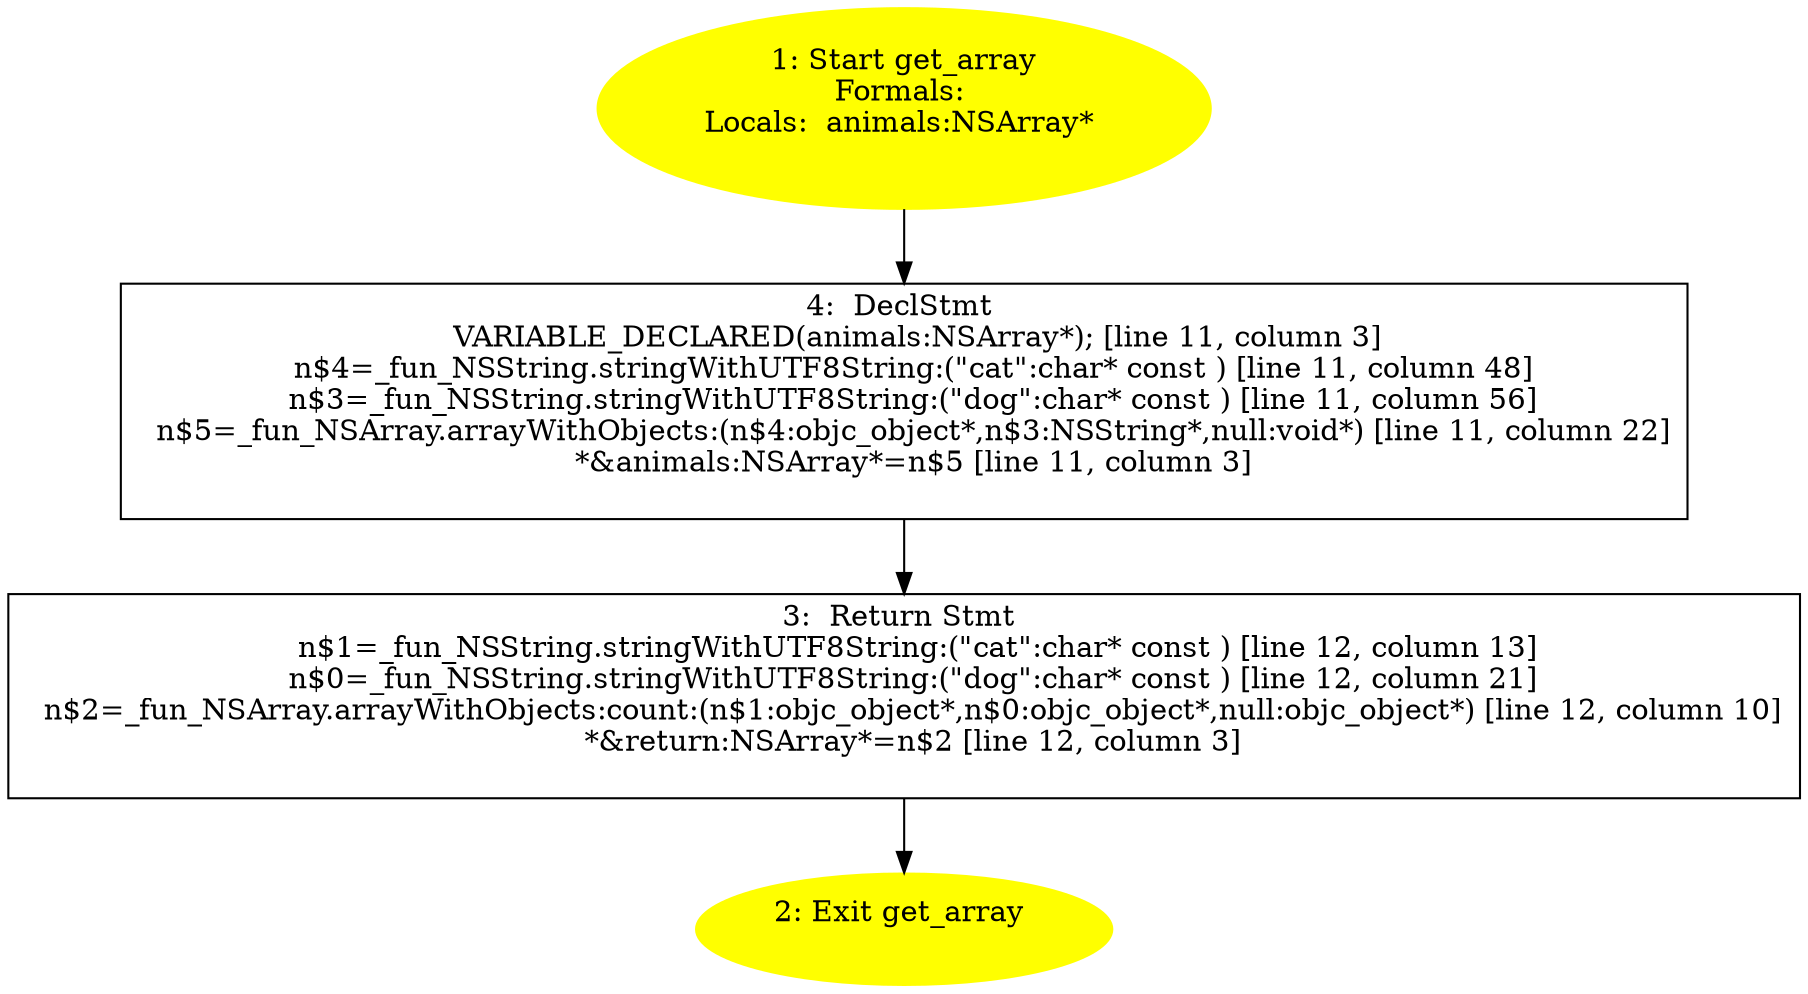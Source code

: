 /* @generated */
digraph cfg {
"get_array.bca6b16c85e5b8ba530f380271b2ec79_1" [label="1: Start get_array\nFormals: \nLocals:  animals:NSArray* \n  " color=yellow style=filled]
	

	 "get_array.bca6b16c85e5b8ba530f380271b2ec79_1" -> "get_array.bca6b16c85e5b8ba530f380271b2ec79_4" ;
"get_array.bca6b16c85e5b8ba530f380271b2ec79_2" [label="2: Exit get_array \n  " color=yellow style=filled]
	

"get_array.bca6b16c85e5b8ba530f380271b2ec79_3" [label="3:  Return Stmt \n   n$1=_fun_NSString.stringWithUTF8String:(\"cat\":char* const ) [line 12, column 13]\n  n$0=_fun_NSString.stringWithUTF8String:(\"dog\":char* const ) [line 12, column 21]\n  n$2=_fun_NSArray.arrayWithObjects:count:(n$1:objc_object*,n$0:objc_object*,null:objc_object*) [line 12, column 10]\n  *&return:NSArray*=n$2 [line 12, column 3]\n " shape="box"]
	

	 "get_array.bca6b16c85e5b8ba530f380271b2ec79_3" -> "get_array.bca6b16c85e5b8ba530f380271b2ec79_2" ;
"get_array.bca6b16c85e5b8ba530f380271b2ec79_4" [label="4:  DeclStmt \n   VARIABLE_DECLARED(animals:NSArray*); [line 11, column 3]\n  n$4=_fun_NSString.stringWithUTF8String:(\"cat\":char* const ) [line 11, column 48]\n  n$3=_fun_NSString.stringWithUTF8String:(\"dog\":char* const ) [line 11, column 56]\n  n$5=_fun_NSArray.arrayWithObjects:(n$4:objc_object*,n$3:NSString*,null:void*) [line 11, column 22]\n  *&animals:NSArray*=n$5 [line 11, column 3]\n " shape="box"]
	

	 "get_array.bca6b16c85e5b8ba530f380271b2ec79_4" -> "get_array.bca6b16c85e5b8ba530f380271b2ec79_3" ;
}
